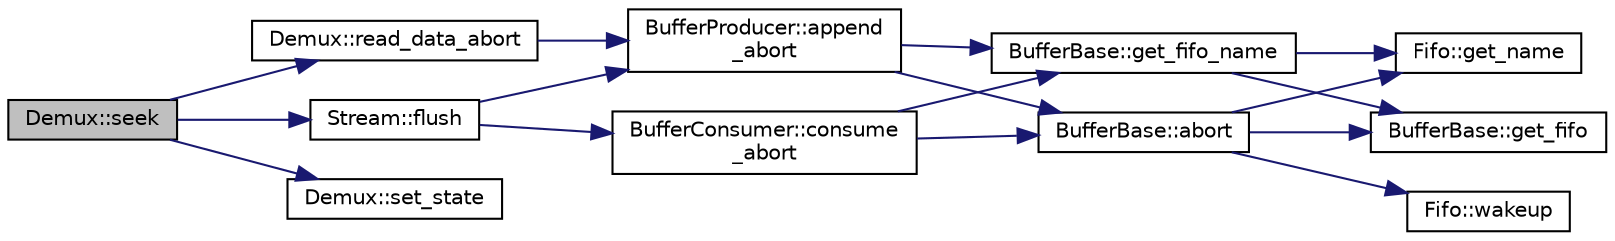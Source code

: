 digraph "Demux::seek"
{
 // LATEX_PDF_SIZE
  edge [fontname="Helvetica",fontsize="10",labelfontname="Helvetica",labelfontsize="10"];
  node [fontname="Helvetica",fontsize="10",shape=record];
  rankdir="LR";
  Node1 [label="Demux::seek",height=0.2,width=0.4,color="black", fillcolor="grey75", style="filled", fontcolor="black",tooltip=" "];
  Node1 -> Node2 [color="midnightblue",fontsize="10",style="solid",fontname="Helvetica"];
  Node2 [label="Stream::flush",height=0.2,width=0.4,color="black", fillcolor="white", style="filled",URL="$class_stream.html#a2d04afb7b7f3a600b8f74f94972f663b",tooltip=" "];
  Node2 -> Node3 [color="midnightblue",fontsize="10",style="solid",fontname="Helvetica"];
  Node3 [label="BufferProducer::append\l_abort",height=0.2,width=0.4,color="black", fillcolor="white", style="filled",URL="$class_buffer_producer.html#a18ae4d4c929e18049aed4f122da5e431",tooltip=" "];
  Node3 -> Node4 [color="midnightblue",fontsize="10",style="solid",fontname="Helvetica"];
  Node4 [label="BufferBase::abort",height=0.2,width=0.4,color="black", fillcolor="white", style="filled",URL="$class_buffer_base.html#a851b22de6f6f587c912ebd54f77110e9",tooltip=" "];
  Node4 -> Node5 [color="midnightblue",fontsize="10",style="solid",fontname="Helvetica"];
  Node5 [label="BufferBase::get_fifo",height=0.2,width=0.4,color="black", fillcolor="white", style="filled",URL="$class_buffer_base.html#aad84b9690026b9da88d76d276b47470d",tooltip=" "];
  Node4 -> Node6 [color="midnightblue",fontsize="10",style="solid",fontname="Helvetica"];
  Node6 [label="Fifo::get_name",height=0.2,width=0.4,color="black", fillcolor="white", style="filled",URL="$class_fifo.html#a8d1a5745a600502cd67bfc642a2b1eb6",tooltip=" "];
  Node4 -> Node7 [color="midnightblue",fontsize="10",style="solid",fontname="Helvetica"];
  Node7 [label="Fifo::wakeup",height=0.2,width=0.4,color="black", fillcolor="white", style="filled",URL="$class_fifo.html#a66c5afd32d254833776d8229bd0b2965",tooltip=" "];
  Node3 -> Node8 [color="midnightblue",fontsize="10",style="solid",fontname="Helvetica"];
  Node8 [label="BufferBase::get_fifo_name",height=0.2,width=0.4,color="black", fillcolor="white", style="filled",URL="$class_buffer_base.html#a801e2e43bb032c4b455f4b18a224e838",tooltip=" "];
  Node8 -> Node5 [color="midnightblue",fontsize="10",style="solid",fontname="Helvetica"];
  Node8 -> Node6 [color="midnightblue",fontsize="10",style="solid",fontname="Helvetica"];
  Node2 -> Node9 [color="midnightblue",fontsize="10",style="solid",fontname="Helvetica"];
  Node9 [label="BufferConsumer::consume\l_abort",height=0.2,width=0.4,color="black", fillcolor="white", style="filled",URL="$class_buffer_consumer.html#a5f1cf755856843e892f40bdcdbdc5b0f",tooltip=" "];
  Node9 -> Node4 [color="midnightblue",fontsize="10",style="solid",fontname="Helvetica"];
  Node9 -> Node8 [color="midnightblue",fontsize="10",style="solid",fontname="Helvetica"];
  Node1 -> Node10 [color="midnightblue",fontsize="10",style="solid",fontname="Helvetica"];
  Node10 [label="Demux::read_data_abort",height=0.2,width=0.4,color="black", fillcolor="white", style="filled",URL="$class_demux.html#ac13e149abf0296c815710958ca1fc36a",tooltip=" "];
  Node10 -> Node3 [color="midnightblue",fontsize="10",style="solid",fontname="Helvetica"];
  Node1 -> Node11 [color="midnightblue",fontsize="10",style="solid",fontname="Helvetica"];
  Node11 [label="Demux::set_state",height=0.2,width=0.4,color="black", fillcolor="white", style="filled",URL="$class_demux.html#a5813d0c8b87aa457e09233dba0de4a3f",tooltip=" "];
}
